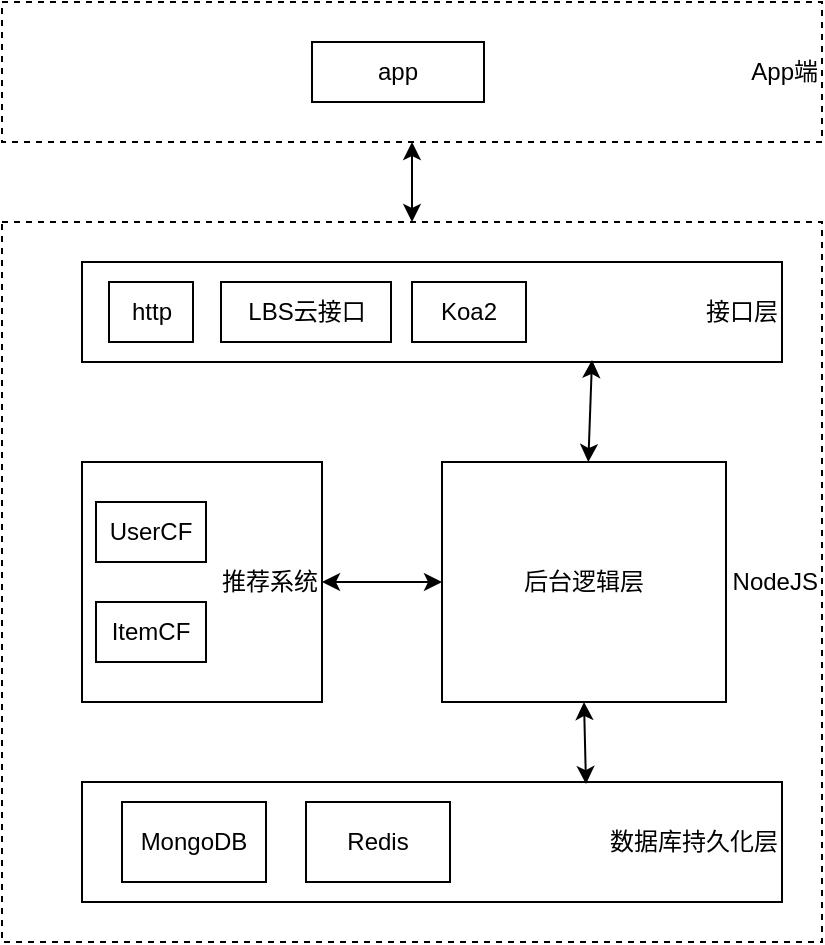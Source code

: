 <mxfile version="12.8.8" type="device"><diagram id="Pt0QBXNpMYAaXwP5IPmi" name="Page-1"><mxGraphModel dx="1422" dy="769" grid="1" gridSize="10" guides="1" tooltips="1" connect="1" arrows="1" fold="1" page="1" pageScale="1" pageWidth="827" pageHeight="1169" math="0" shadow="0"><root><mxCell id="0"/><mxCell id="1" parent="0"/><mxCell id="1q8KfbRr8jpqaZF_q0ql-1" value="NodeJS" style="rounded=0;whiteSpace=wrap;html=1;dashed=1;align=right;" vertex="1" parent="1"><mxGeometry x="209" y="190" width="410" height="360" as="geometry"/></mxCell><mxCell id="1q8KfbRr8jpqaZF_q0ql-2" value="接口层" style="rounded=0;whiteSpace=wrap;html=1;align=right;" vertex="1" parent="1"><mxGeometry x="249" y="210" width="350" height="50" as="geometry"/></mxCell><mxCell id="1q8KfbRr8jpqaZF_q0ql-3" value="http" style="rounded=0;whiteSpace=wrap;html=1;" vertex="1" parent="1"><mxGeometry x="262.5" y="220" width="42" height="30" as="geometry"/></mxCell><mxCell id="1q8KfbRr8jpqaZF_q0ql-4" value="LBS云接口" style="rounded=0;whiteSpace=wrap;html=1;" vertex="1" parent="1"><mxGeometry x="318.5" y="220" width="85" height="30" as="geometry"/></mxCell><mxCell id="1q8KfbRr8jpqaZF_q0ql-5" value="推荐系统" style="rounded=0;whiteSpace=wrap;html=1;align=right;" vertex="1" parent="1"><mxGeometry x="249" y="310" width="120" height="120" as="geometry"/></mxCell><mxCell id="1q8KfbRr8jpqaZF_q0ql-6" value="后台逻辑层" style="rounded=0;whiteSpace=wrap;html=1;" vertex="1" parent="1"><mxGeometry x="429" y="310" width="142" height="120" as="geometry"/></mxCell><mxCell id="1q8KfbRr8jpqaZF_q0ql-7" value="数据库持久化层" style="rounded=0;whiteSpace=wrap;html=1;align=right;" vertex="1" parent="1"><mxGeometry x="249" y="470" width="350" height="60" as="geometry"/></mxCell><mxCell id="1q8KfbRr8jpqaZF_q0ql-11" value="Koa2" style="rounded=0;whiteSpace=wrap;html=1;" vertex="1" parent="1"><mxGeometry x="414" y="220" width="57" height="30" as="geometry"/></mxCell><mxCell id="1q8KfbRr8jpqaZF_q0ql-12" value="UserCF" style="rounded=0;whiteSpace=wrap;html=1;" vertex="1" parent="1"><mxGeometry x="256" y="330" width="55" height="30" as="geometry"/></mxCell><mxCell id="1q8KfbRr8jpqaZF_q0ql-13" value="ItemCF" style="rounded=0;whiteSpace=wrap;html=1;" vertex="1" parent="1"><mxGeometry x="256" y="380" width="55" height="30" as="geometry"/></mxCell><mxCell id="1q8KfbRr8jpqaZF_q0ql-14" value="MongoDB" style="rounded=0;whiteSpace=wrap;html=1;" vertex="1" parent="1"><mxGeometry x="269" y="480" width="72" height="40" as="geometry"/></mxCell><mxCell id="1q8KfbRr8jpqaZF_q0ql-15" value="Redis" style="rounded=0;whiteSpace=wrap;html=1;" vertex="1" parent="1"><mxGeometry x="361" y="480" width="72" height="40" as="geometry"/></mxCell><mxCell id="1q8KfbRr8jpqaZF_q0ql-16" value="App端" style="rounded=0;whiteSpace=wrap;html=1;dashed=1;align=right;" vertex="1" parent="1"><mxGeometry x="209" y="80" width="410" height="70" as="geometry"/></mxCell><mxCell id="1q8KfbRr8jpqaZF_q0ql-17" value="app" style="rounded=0;whiteSpace=wrap;html=1;" vertex="1" parent="1"><mxGeometry x="364" y="100" width="86" height="30" as="geometry"/></mxCell><mxCell id="1q8KfbRr8jpqaZF_q0ql-19" value="" style="endArrow=classic;startArrow=classic;html=1;entryX=0.5;entryY=1;entryDx=0;entryDy=0;exitX=0.5;exitY=0;exitDx=0;exitDy=0;" edge="1" parent="1" source="1q8KfbRr8jpqaZF_q0ql-1" target="1q8KfbRr8jpqaZF_q0ql-16"><mxGeometry width="50" height="50" relative="1" as="geometry"><mxPoint x="130" y="210" as="sourcePoint"/><mxPoint x="180" y="160" as="targetPoint"/></mxGeometry></mxCell><mxCell id="1q8KfbRr8jpqaZF_q0ql-21" value="" style="endArrow=classic;startArrow=classic;html=1;" edge="1" parent="1" source="1q8KfbRr8jpqaZF_q0ql-6"><mxGeometry width="50" height="50" relative="1" as="geometry"><mxPoint x="424" y="200" as="sourcePoint"/><mxPoint x="504" y="259" as="targetPoint"/></mxGeometry></mxCell><mxCell id="1q8KfbRr8jpqaZF_q0ql-22" value="" style="endArrow=classic;startArrow=classic;html=1;entryX=0;entryY=0.5;entryDx=0;entryDy=0;exitX=1;exitY=0.5;exitDx=0;exitDy=0;" edge="1" parent="1" source="1q8KfbRr8jpqaZF_q0ql-5" target="1q8KfbRr8jpqaZF_q0ql-6"><mxGeometry width="50" height="50" relative="1" as="geometry"><mxPoint x="390" y="380" as="sourcePoint"/><mxPoint x="390" y="340" as="targetPoint"/></mxGeometry></mxCell><mxCell id="1q8KfbRr8jpqaZF_q0ql-25" value="" style="endArrow=classic;startArrow=classic;html=1;entryX=0.5;entryY=1;entryDx=0;entryDy=0;exitX=0.72;exitY=0.017;exitDx=0;exitDy=0;exitPerimeter=0;" edge="1" parent="1" source="1q8KfbRr8jpqaZF_q0ql-7" target="1q8KfbRr8jpqaZF_q0ql-6"><mxGeometry width="50" height="50" relative="1" as="geometry"><mxPoint x="379" y="380" as="sourcePoint"/><mxPoint x="439" y="380" as="targetPoint"/></mxGeometry></mxCell></root></mxGraphModel></diagram></mxfile>